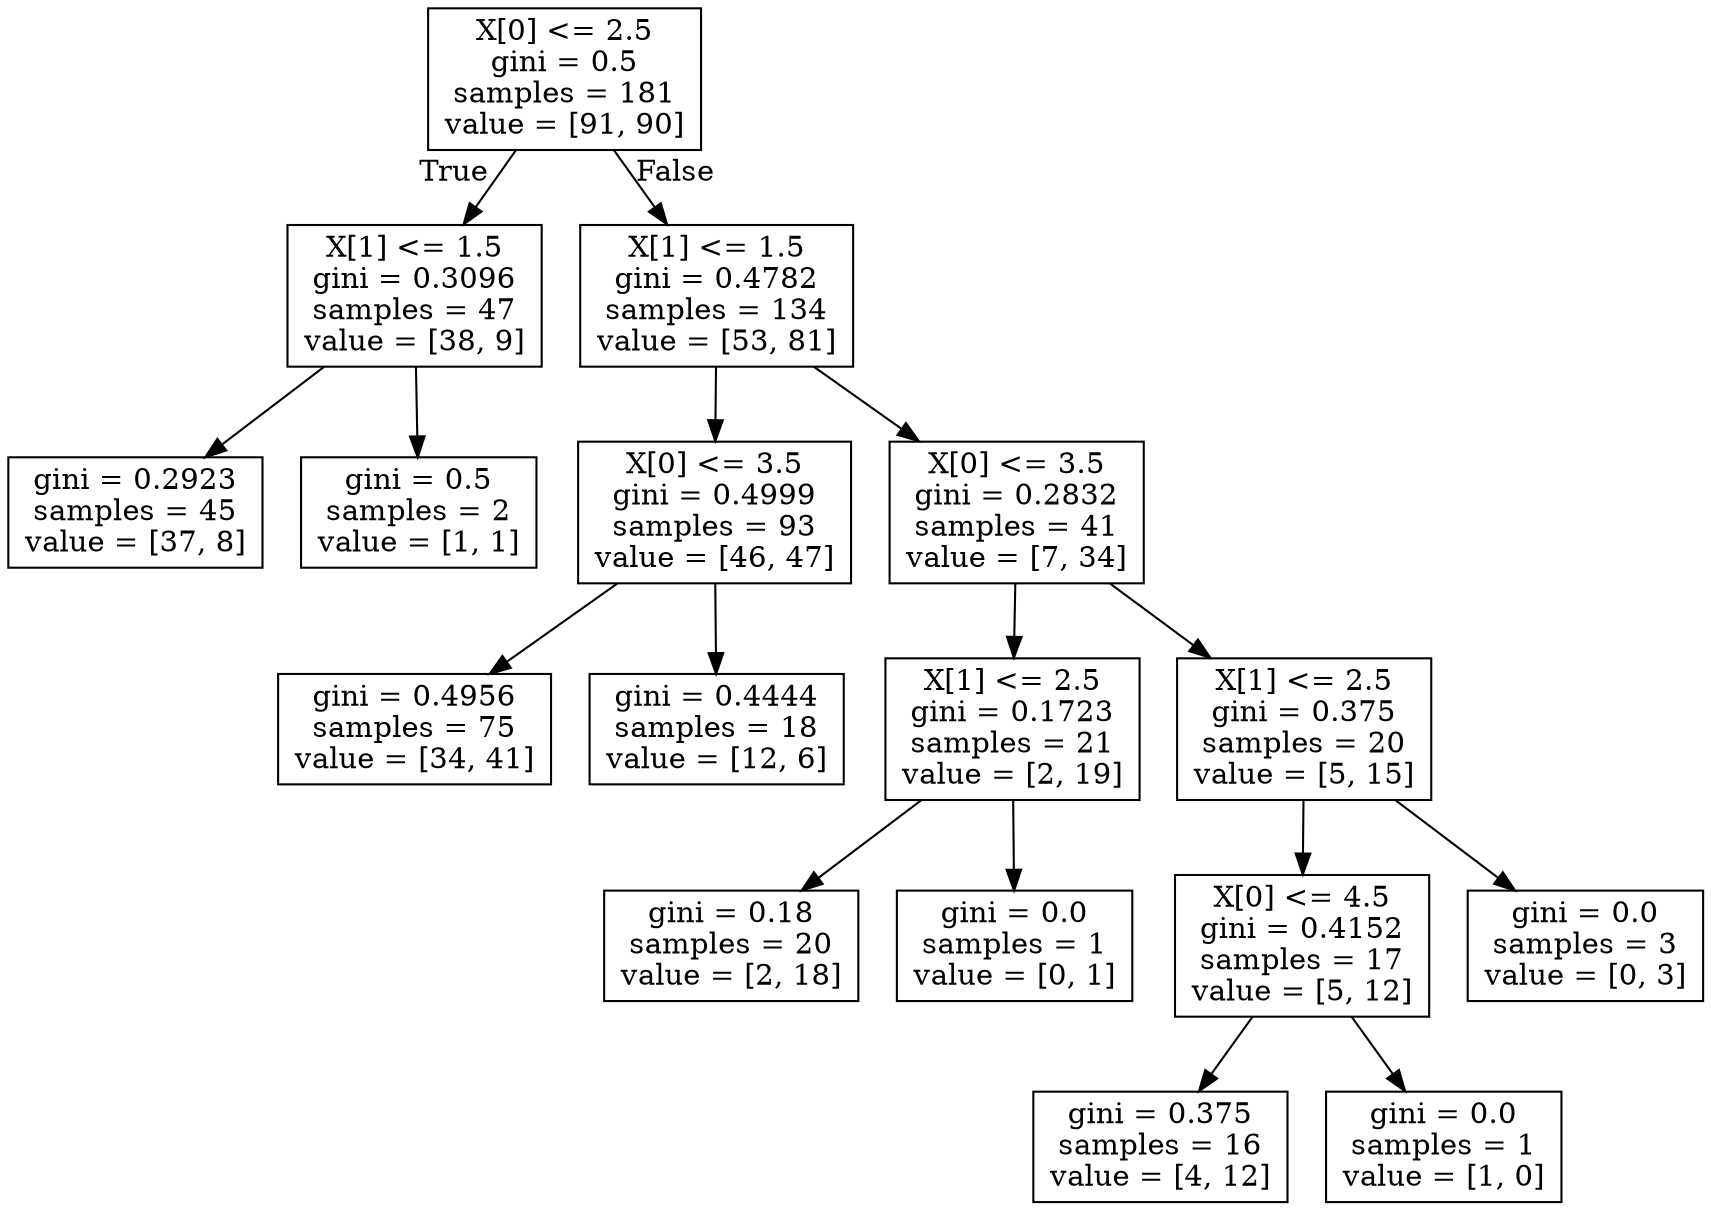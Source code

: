 digraph Tree {
node [shape=box] ;
0 [label="X[0] <= 2.5\ngini = 0.5\nsamples = 181\nvalue = [91, 90]"] ;
1 [label="X[1] <= 1.5\ngini = 0.3096\nsamples = 47\nvalue = [38, 9]"] ;
0 -> 1 [labeldistance=2.5, labelangle=45, headlabel="True"] ;
2 [label="gini = 0.2923\nsamples = 45\nvalue = [37, 8]"] ;
1 -> 2 ;
3 [label="gini = 0.5\nsamples = 2\nvalue = [1, 1]"] ;
1 -> 3 ;
4 [label="X[1] <= 1.5\ngini = 0.4782\nsamples = 134\nvalue = [53, 81]"] ;
0 -> 4 [labeldistance=2.5, labelangle=-45, headlabel="False"] ;
5 [label="X[0] <= 3.5\ngini = 0.4999\nsamples = 93\nvalue = [46, 47]"] ;
4 -> 5 ;
6 [label="gini = 0.4956\nsamples = 75\nvalue = [34, 41]"] ;
5 -> 6 ;
7 [label="gini = 0.4444\nsamples = 18\nvalue = [12, 6]"] ;
5 -> 7 ;
8 [label="X[0] <= 3.5\ngini = 0.2832\nsamples = 41\nvalue = [7, 34]"] ;
4 -> 8 ;
9 [label="X[1] <= 2.5\ngini = 0.1723\nsamples = 21\nvalue = [2, 19]"] ;
8 -> 9 ;
10 [label="gini = 0.18\nsamples = 20\nvalue = [2, 18]"] ;
9 -> 10 ;
11 [label="gini = 0.0\nsamples = 1\nvalue = [0, 1]"] ;
9 -> 11 ;
12 [label="X[1] <= 2.5\ngini = 0.375\nsamples = 20\nvalue = [5, 15]"] ;
8 -> 12 ;
13 [label="X[0] <= 4.5\ngini = 0.4152\nsamples = 17\nvalue = [5, 12]"] ;
12 -> 13 ;
14 [label="gini = 0.375\nsamples = 16\nvalue = [4, 12]"] ;
13 -> 14 ;
15 [label="gini = 0.0\nsamples = 1\nvalue = [1, 0]"] ;
13 -> 15 ;
16 [label="gini = 0.0\nsamples = 3\nvalue = [0, 3]"] ;
12 -> 16 ;
}
